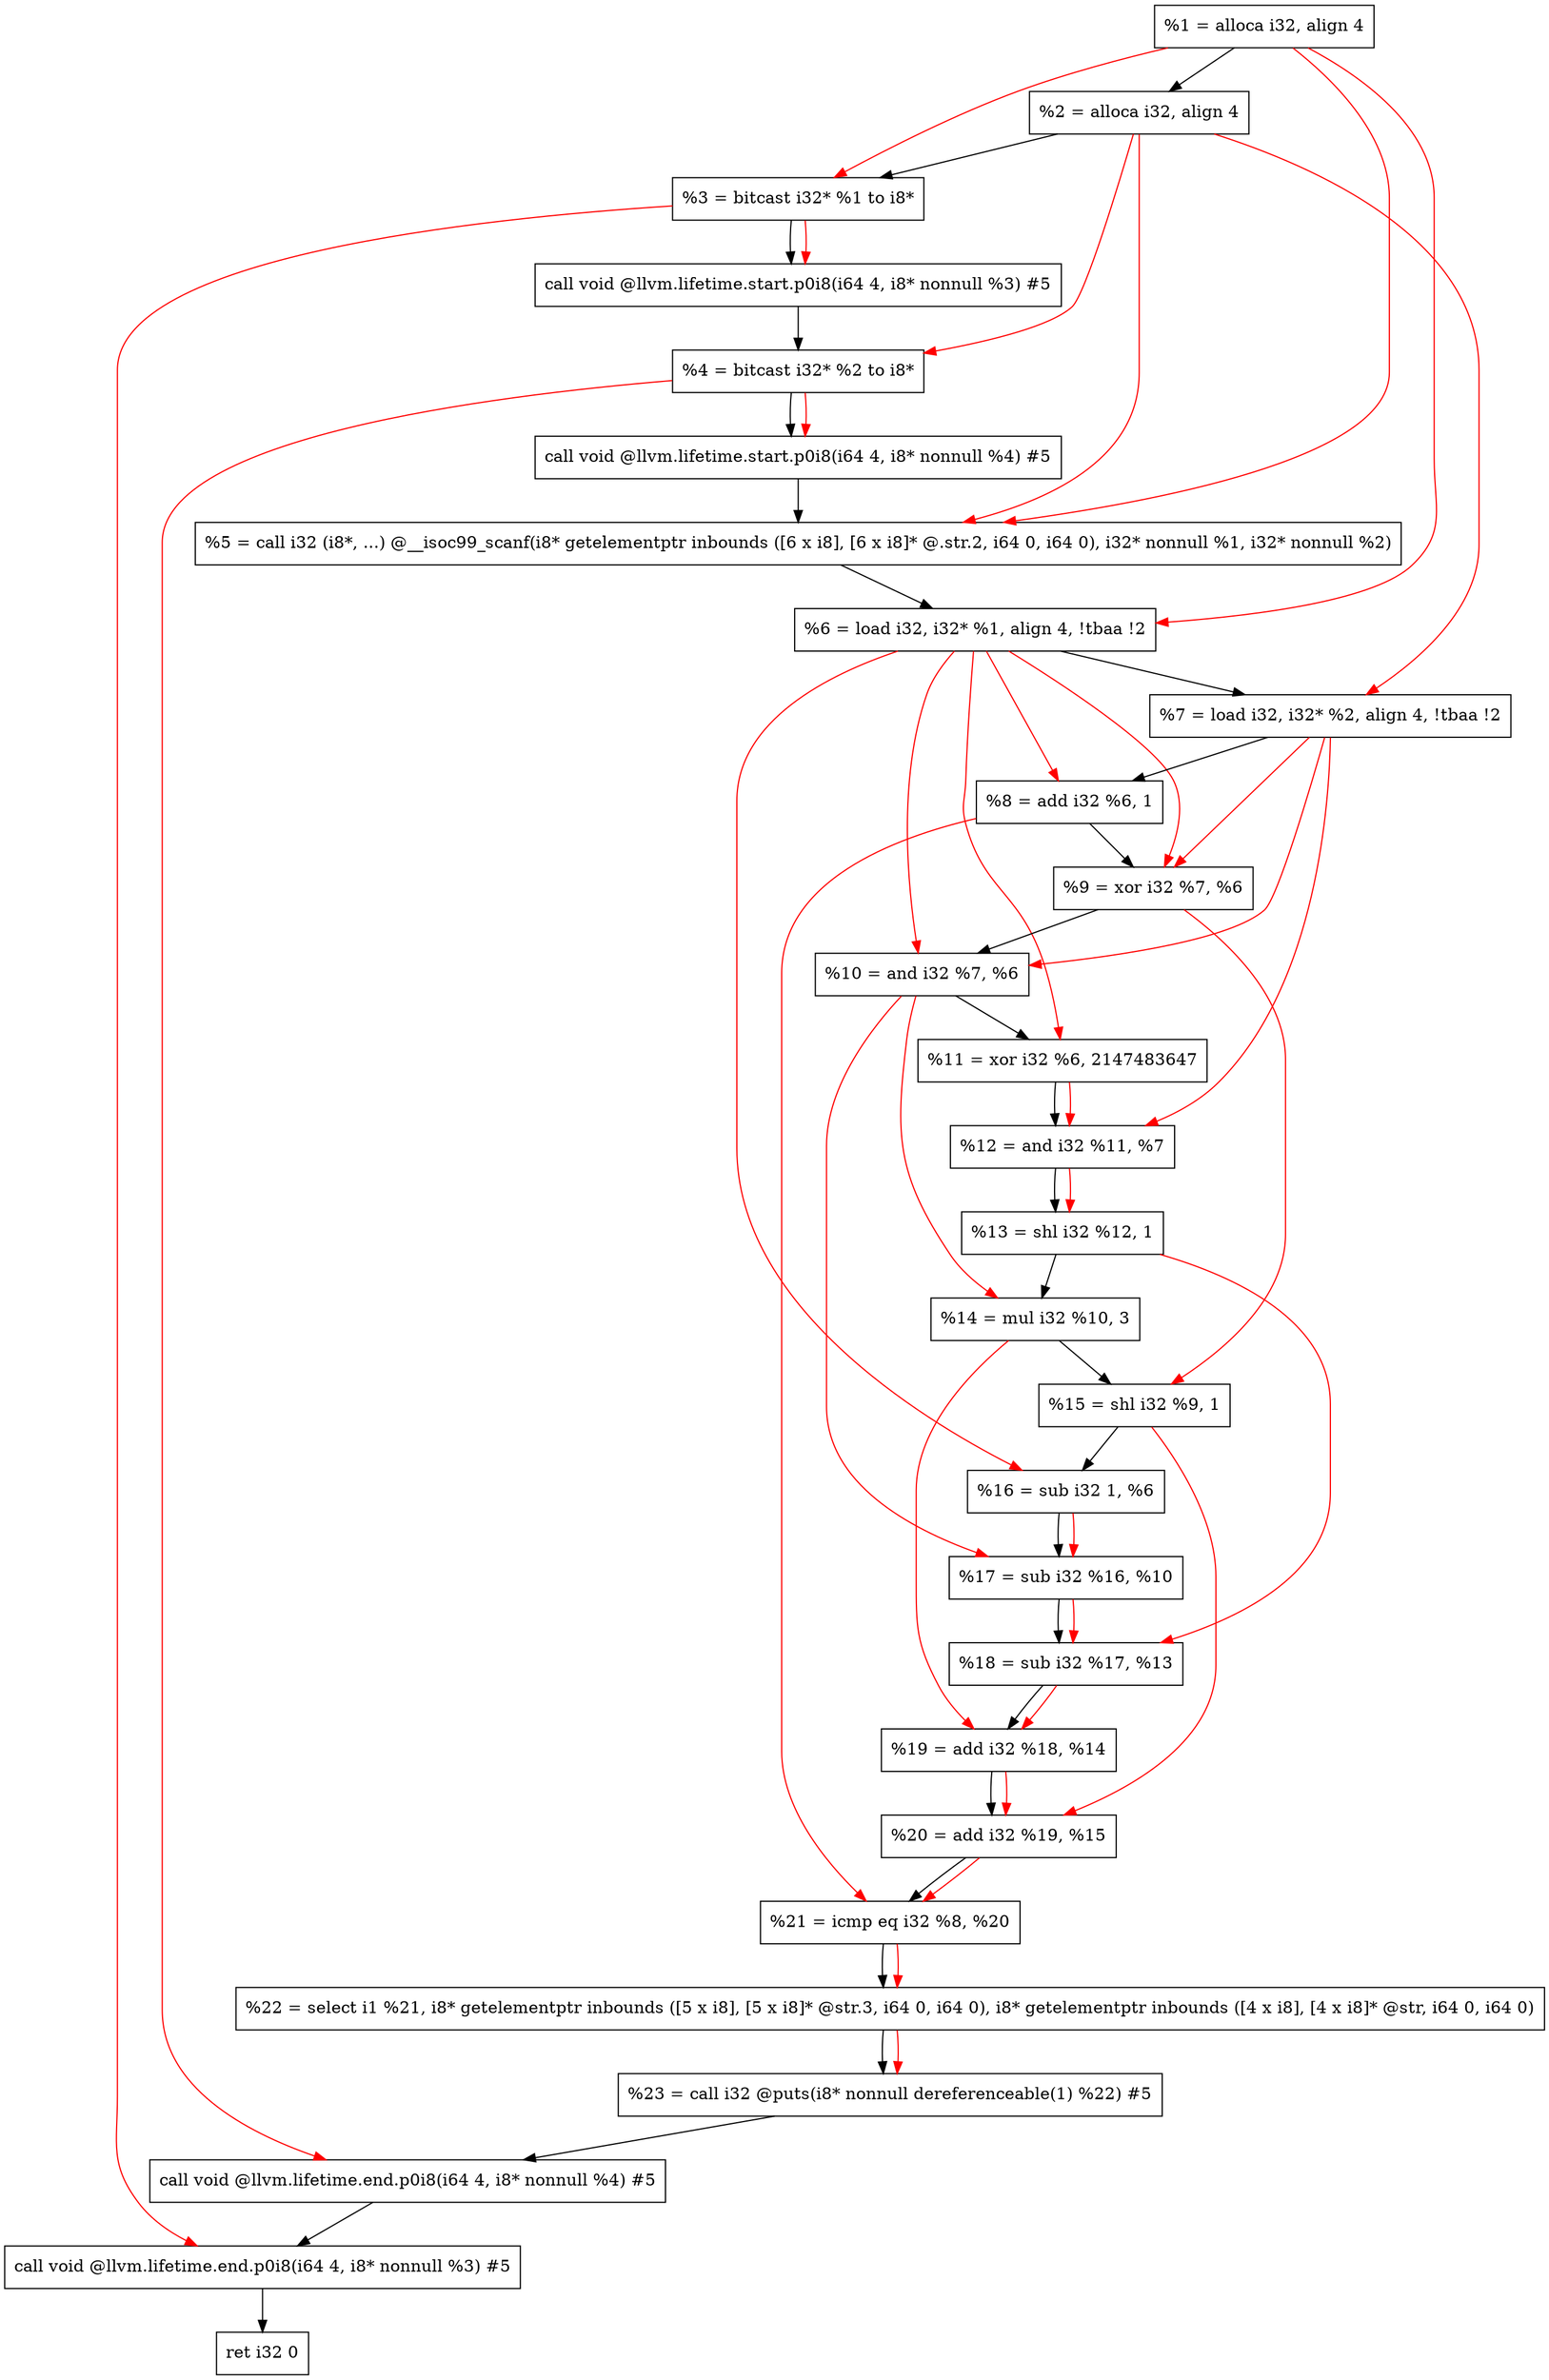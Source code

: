 digraph "DFG for'main' function" {
	Node0x99d698[shape=record, label="  %1 = alloca i32, align 4"];
	Node0x99d718[shape=record, label="  %2 = alloca i32, align 4"];
	Node0x99d7a8[shape=record, label="  %3 = bitcast i32* %1 to i8*"];
	Node0x99dc08[shape=record, label="  call void @llvm.lifetime.start.p0i8(i64 4, i8* nonnull %3) #5"];
	Node0x99dce8[shape=record, label="  %4 = bitcast i32* %2 to i8*"];
	Node0x99de08[shape=record, label="  call void @llvm.lifetime.start.p0i8(i64 4, i8* nonnull %4) #5"];
	Node0x99e040[shape=record, label="  %5 = call i32 (i8*, ...) @__isoc99_scanf(i8* getelementptr inbounds ([6 x i8], [6 x i8]* @.str.2, i64 0, i64 0), i32* nonnull %1, i32* nonnull %2)"];
	Node0x99e0f8[shape=record, label="  %6 = load i32, i32* %1, align 4, !tbaa !2"];
	Node0x99f068[shape=record, label="  %7 = load i32, i32* %2, align 4, !tbaa !2"];
	Node0x99f6f0[shape=record, label="  %8 = add i32 %6, 1"];
	Node0x99f760[shape=record, label="  %9 = xor i32 %7, %6"];
	Node0x99f7d0[shape=record, label="  %10 = and i32 %7, %6"];
	Node0x99f840[shape=record, label="  %11 = xor i32 %6, 2147483647"];
	Node0x99f8b0[shape=record, label="  %12 = and i32 %11, %7"];
	Node0x99f920[shape=record, label="  %13 = shl i32 %12, 1"];
	Node0x99f990[shape=record, label="  %14 = mul i32 %10, 3"];
	Node0x99fa00[shape=record, label="  %15 = shl i32 %9, 1"];
	Node0x99fa70[shape=record, label="  %16 = sub i32 1, %6"];
	Node0x99fae0[shape=record, label="  %17 = sub i32 %16, %10"];
	Node0x99fb50[shape=record, label="  %18 = sub i32 %17, %13"];
	Node0x99fbc0[shape=record, label="  %19 = add i32 %18, %14"];
	Node0x99fc30[shape=record, label="  %20 = add i32 %19, %15"];
	Node0x99fca0[shape=record, label="  %21 = icmp eq i32 %8, %20"];
	Node0x93e9d8[shape=record, label="  %22 = select i1 %21, i8* getelementptr inbounds ([5 x i8], [5 x i8]* @str.3, i64 0, i64 0), i8* getelementptr inbounds ([4 x i8], [4 x i8]* @str, i64 0, i64 0)"];
	Node0x99fd30[shape=record, label="  %23 = call i32 @puts(i8* nonnull dereferenceable(1) %22) #5"];
	Node0x99ff88[shape=record, label="  call void @llvm.lifetime.end.p0i8(i64 4, i8* nonnull %4) #5"];
	Node0x9a00e8[shape=record, label="  call void @llvm.lifetime.end.p0i8(i64 4, i8* nonnull %3) #5"];
	Node0x9a01a8[shape=record, label="  ret i32 0"];
	Node0x99d698 -> Node0x99d718;
	Node0x99d718 -> Node0x99d7a8;
	Node0x99d7a8 -> Node0x99dc08;
	Node0x99dc08 -> Node0x99dce8;
	Node0x99dce8 -> Node0x99de08;
	Node0x99de08 -> Node0x99e040;
	Node0x99e040 -> Node0x99e0f8;
	Node0x99e0f8 -> Node0x99f068;
	Node0x99f068 -> Node0x99f6f0;
	Node0x99f6f0 -> Node0x99f760;
	Node0x99f760 -> Node0x99f7d0;
	Node0x99f7d0 -> Node0x99f840;
	Node0x99f840 -> Node0x99f8b0;
	Node0x99f8b0 -> Node0x99f920;
	Node0x99f920 -> Node0x99f990;
	Node0x99f990 -> Node0x99fa00;
	Node0x99fa00 -> Node0x99fa70;
	Node0x99fa70 -> Node0x99fae0;
	Node0x99fae0 -> Node0x99fb50;
	Node0x99fb50 -> Node0x99fbc0;
	Node0x99fbc0 -> Node0x99fc30;
	Node0x99fc30 -> Node0x99fca0;
	Node0x99fca0 -> Node0x93e9d8;
	Node0x93e9d8 -> Node0x99fd30;
	Node0x99fd30 -> Node0x99ff88;
	Node0x99ff88 -> Node0x9a00e8;
	Node0x9a00e8 -> Node0x9a01a8;
edge [color=red]
	Node0x99d698 -> Node0x99d7a8;
	Node0x99d7a8 -> Node0x99dc08;
	Node0x99d718 -> Node0x99dce8;
	Node0x99dce8 -> Node0x99de08;
	Node0x99d698 -> Node0x99e040;
	Node0x99d718 -> Node0x99e040;
	Node0x99d698 -> Node0x99e0f8;
	Node0x99d718 -> Node0x99f068;
	Node0x99e0f8 -> Node0x99f6f0;
	Node0x99f068 -> Node0x99f760;
	Node0x99e0f8 -> Node0x99f760;
	Node0x99f068 -> Node0x99f7d0;
	Node0x99e0f8 -> Node0x99f7d0;
	Node0x99e0f8 -> Node0x99f840;
	Node0x99f840 -> Node0x99f8b0;
	Node0x99f068 -> Node0x99f8b0;
	Node0x99f8b0 -> Node0x99f920;
	Node0x99f7d0 -> Node0x99f990;
	Node0x99f760 -> Node0x99fa00;
	Node0x99e0f8 -> Node0x99fa70;
	Node0x99fa70 -> Node0x99fae0;
	Node0x99f7d0 -> Node0x99fae0;
	Node0x99fae0 -> Node0x99fb50;
	Node0x99f920 -> Node0x99fb50;
	Node0x99fb50 -> Node0x99fbc0;
	Node0x99f990 -> Node0x99fbc0;
	Node0x99fbc0 -> Node0x99fc30;
	Node0x99fa00 -> Node0x99fc30;
	Node0x99f6f0 -> Node0x99fca0;
	Node0x99fc30 -> Node0x99fca0;
	Node0x99fca0 -> Node0x93e9d8;
	Node0x93e9d8 -> Node0x99fd30;
	Node0x99dce8 -> Node0x99ff88;
	Node0x99d7a8 -> Node0x9a00e8;
}
